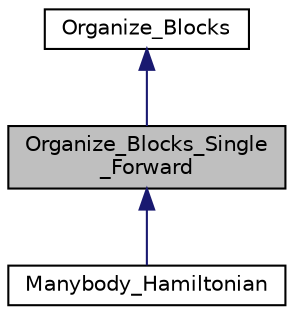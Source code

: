 digraph "Organize_Blocks_Single_Forward"
{
  edge [fontname="Helvetica",fontsize="10",labelfontname="Helvetica",labelfontsize="10"];
  node [fontname="Helvetica",fontsize="10",shape=record];
  Node1 [label="Organize_Blocks_Single\l_Forward",height=0.2,width=0.4,color="black", fillcolor="grey75", style="filled", fontcolor="black"];
  Node2 -> Node1 [dir="back",color="midnightblue",fontsize="10",style="solid",fontname="Helvetica"];
  Node2 [label="Organize_Blocks",height=0.2,width=0.4,color="black", fillcolor="white", style="filled",URL="$classOrganize__Blocks.html"];
  Node1 -> Node3 [dir="back",color="midnightblue",fontsize="10",style="solid",fontname="Helvetica"];
  Node3 [label="Manybody_Hamiltonian",height=0.2,width=0.4,color="black", fillcolor="white", style="filled",URL="$classManybody__Hamiltonian.html"];
}
